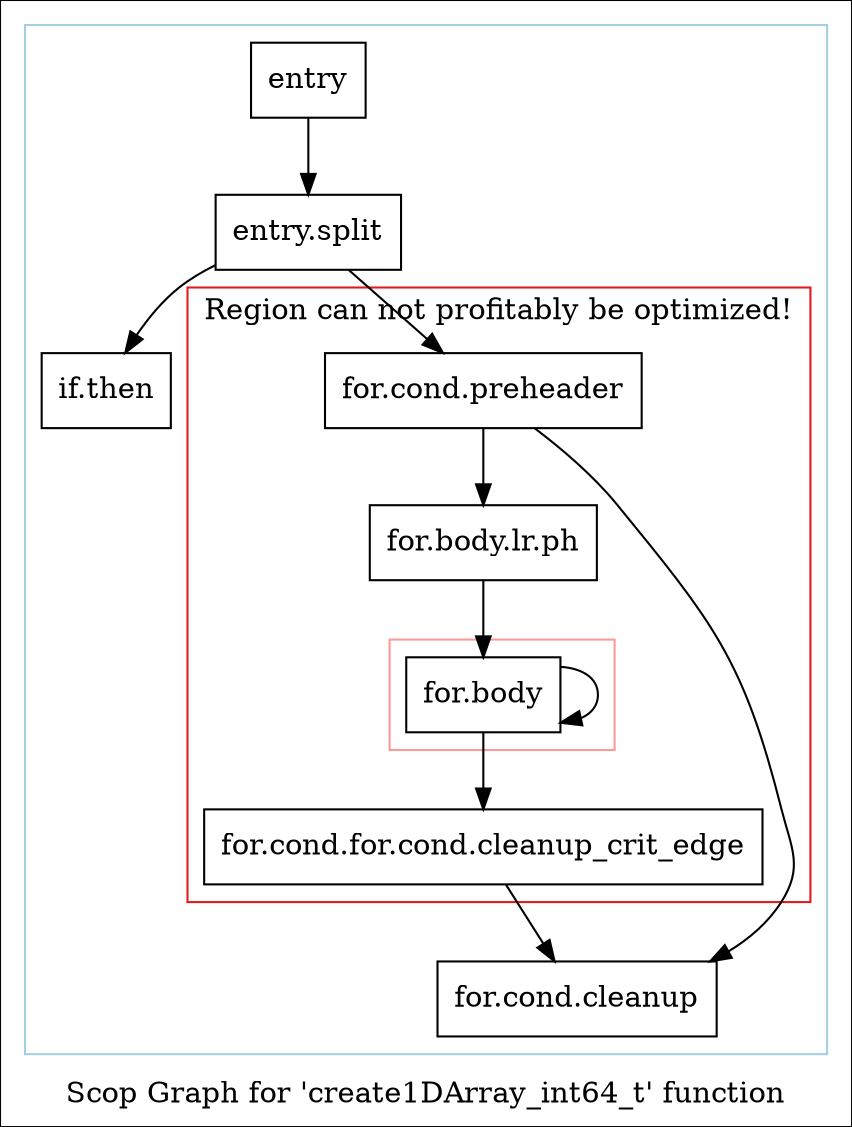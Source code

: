 digraph "Scop Graph for 'create1DArray_int64_t' function" {
	label="Scop Graph for 'create1DArray_int64_t' function";

	Node0xd3d39a0 [shape=record,label="{entry}"];
	Node0xd3d39a0 -> Node0xd3c3af0;
	Node0xd3c3af0 [shape=record,label="{entry.split}"];
	Node0xd3c3af0 -> Node0xd3bcd40;
	Node0xd3c3af0 -> Node0xd3bb9b0;
	Node0xd3bcd40 [shape=record,label="{if.then}"];
	Node0xd3bb9b0 [shape=record,label="{for.cond.preheader}"];
	Node0xd3bb9b0 -> Node0xd3c6f10;
	Node0xd3bb9b0 -> Node0xd3fe950;
	Node0xd3c6f10 [shape=record,label="{for.cond.cleanup}"];
	Node0xd3fe950 [shape=record,label="{for.body.lr.ph}"];
	Node0xd3fe950 -> Node0xd3ae960;
	Node0xd3ae960 [shape=record,label="{for.body}"];
	Node0xd3ae960 -> Node0xd3ae960[constraint=false];
	Node0xd3ae960 -> Node0xd4080d0;
	Node0xd4080d0 [shape=record,label="{for.cond.for.cond.cleanup_crit_edge}"];
	Node0xd4080d0 -> Node0xd3c6f10;
	colorscheme = "paired12"
        subgraph cluster_0xd394cc0 {
          label = "";
          style = solid;
          color = 1
          subgraph cluster_0xd3b7830 {
            label = "Region can not profitably be optimized!";
            style = solid;
            color = 6
            subgraph cluster_0xd3bc230 {
              label = "";
              style = solid;
              color = 5
              Node0xd3ae960;
            }
            Node0xd3bb9b0;
            Node0xd3fe950;
            Node0xd4080d0;
          }
          Node0xd3d39a0;
          Node0xd3c3af0;
          Node0xd3bcd40;
          Node0xd3c6f10;
        }
}
